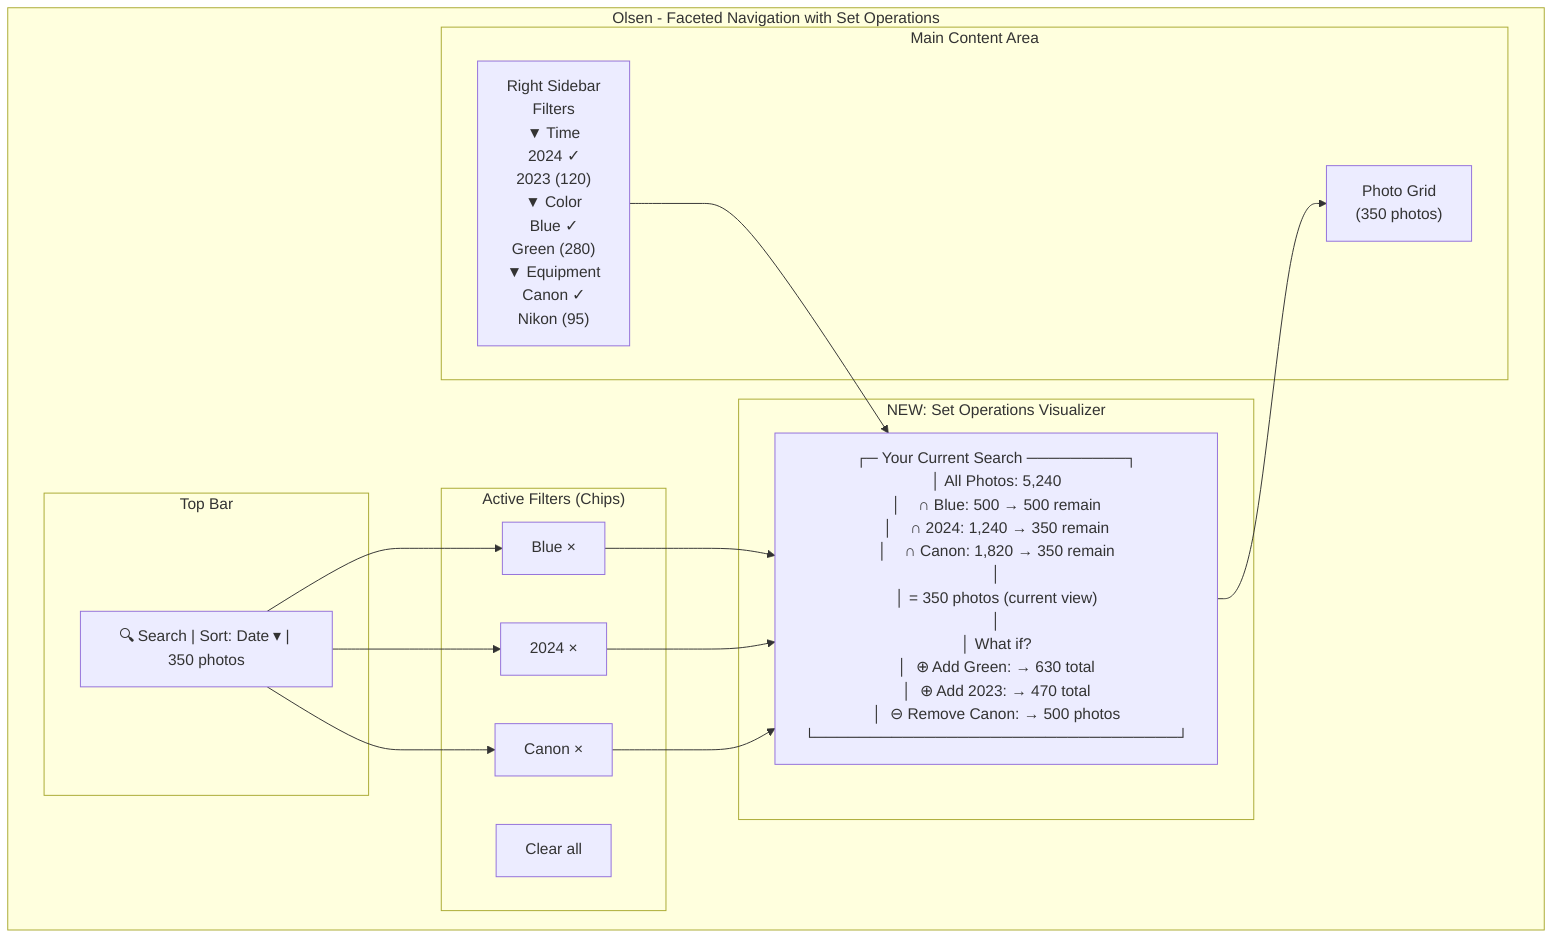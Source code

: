 graph TD
    subgraph "Olsen - Faceted Navigation with Set Operations"
        subgraph "Top Bar"
            A["🔍 Search | Sort: Date ▾ | 350 photos"]
        end
        
        subgraph "Active Filters (Chips)"
            B["Blue ×"]
            C["2024 ×"]
            D["Canon ×"]
            E["Clear all"]
        end
        
        subgraph "NEW: Set Operations Visualizer"
            F["┌─ Your Current Search ─────────┐<br/>│ All Photos: 5,240<br/>│    ∩ Blue: 500 → 500 remain<br/>│    ∩ 2024: 1,240 → 350 remain<br/>│    ∩ Canon: 1,820 → 350 remain<br/>│<br/>│ = 350 photos (current view)<br/>│<br/>│ What if?<br/>│  ⊕ Add Green: → 630 total<br/>│  ⊕ Add 2023: → 470 total<br/>│  ⊖ Remove Canon: → 500 photos<br/>└─────────────────────────────────┘"]
        end
        
        subgraph "Main Content Area"
            G["Photo Grid<br/>(350 photos)"] 
            H["Right Sidebar<br/>Filters<br/>▼ Time<br/>  2024 ✓<br/>  2023 (120)<br/>▼ Color<br/>  Blue ✓<br/>  Green (280)<br/>▼ Equipment<br/>  Canon ✓<br/>  Nikon (95)"]
        end
    end
    
    A --> B
    A --> C
    A --> D
    B --> F
    C --> F
    D --> F
    F --> G
    H --> F